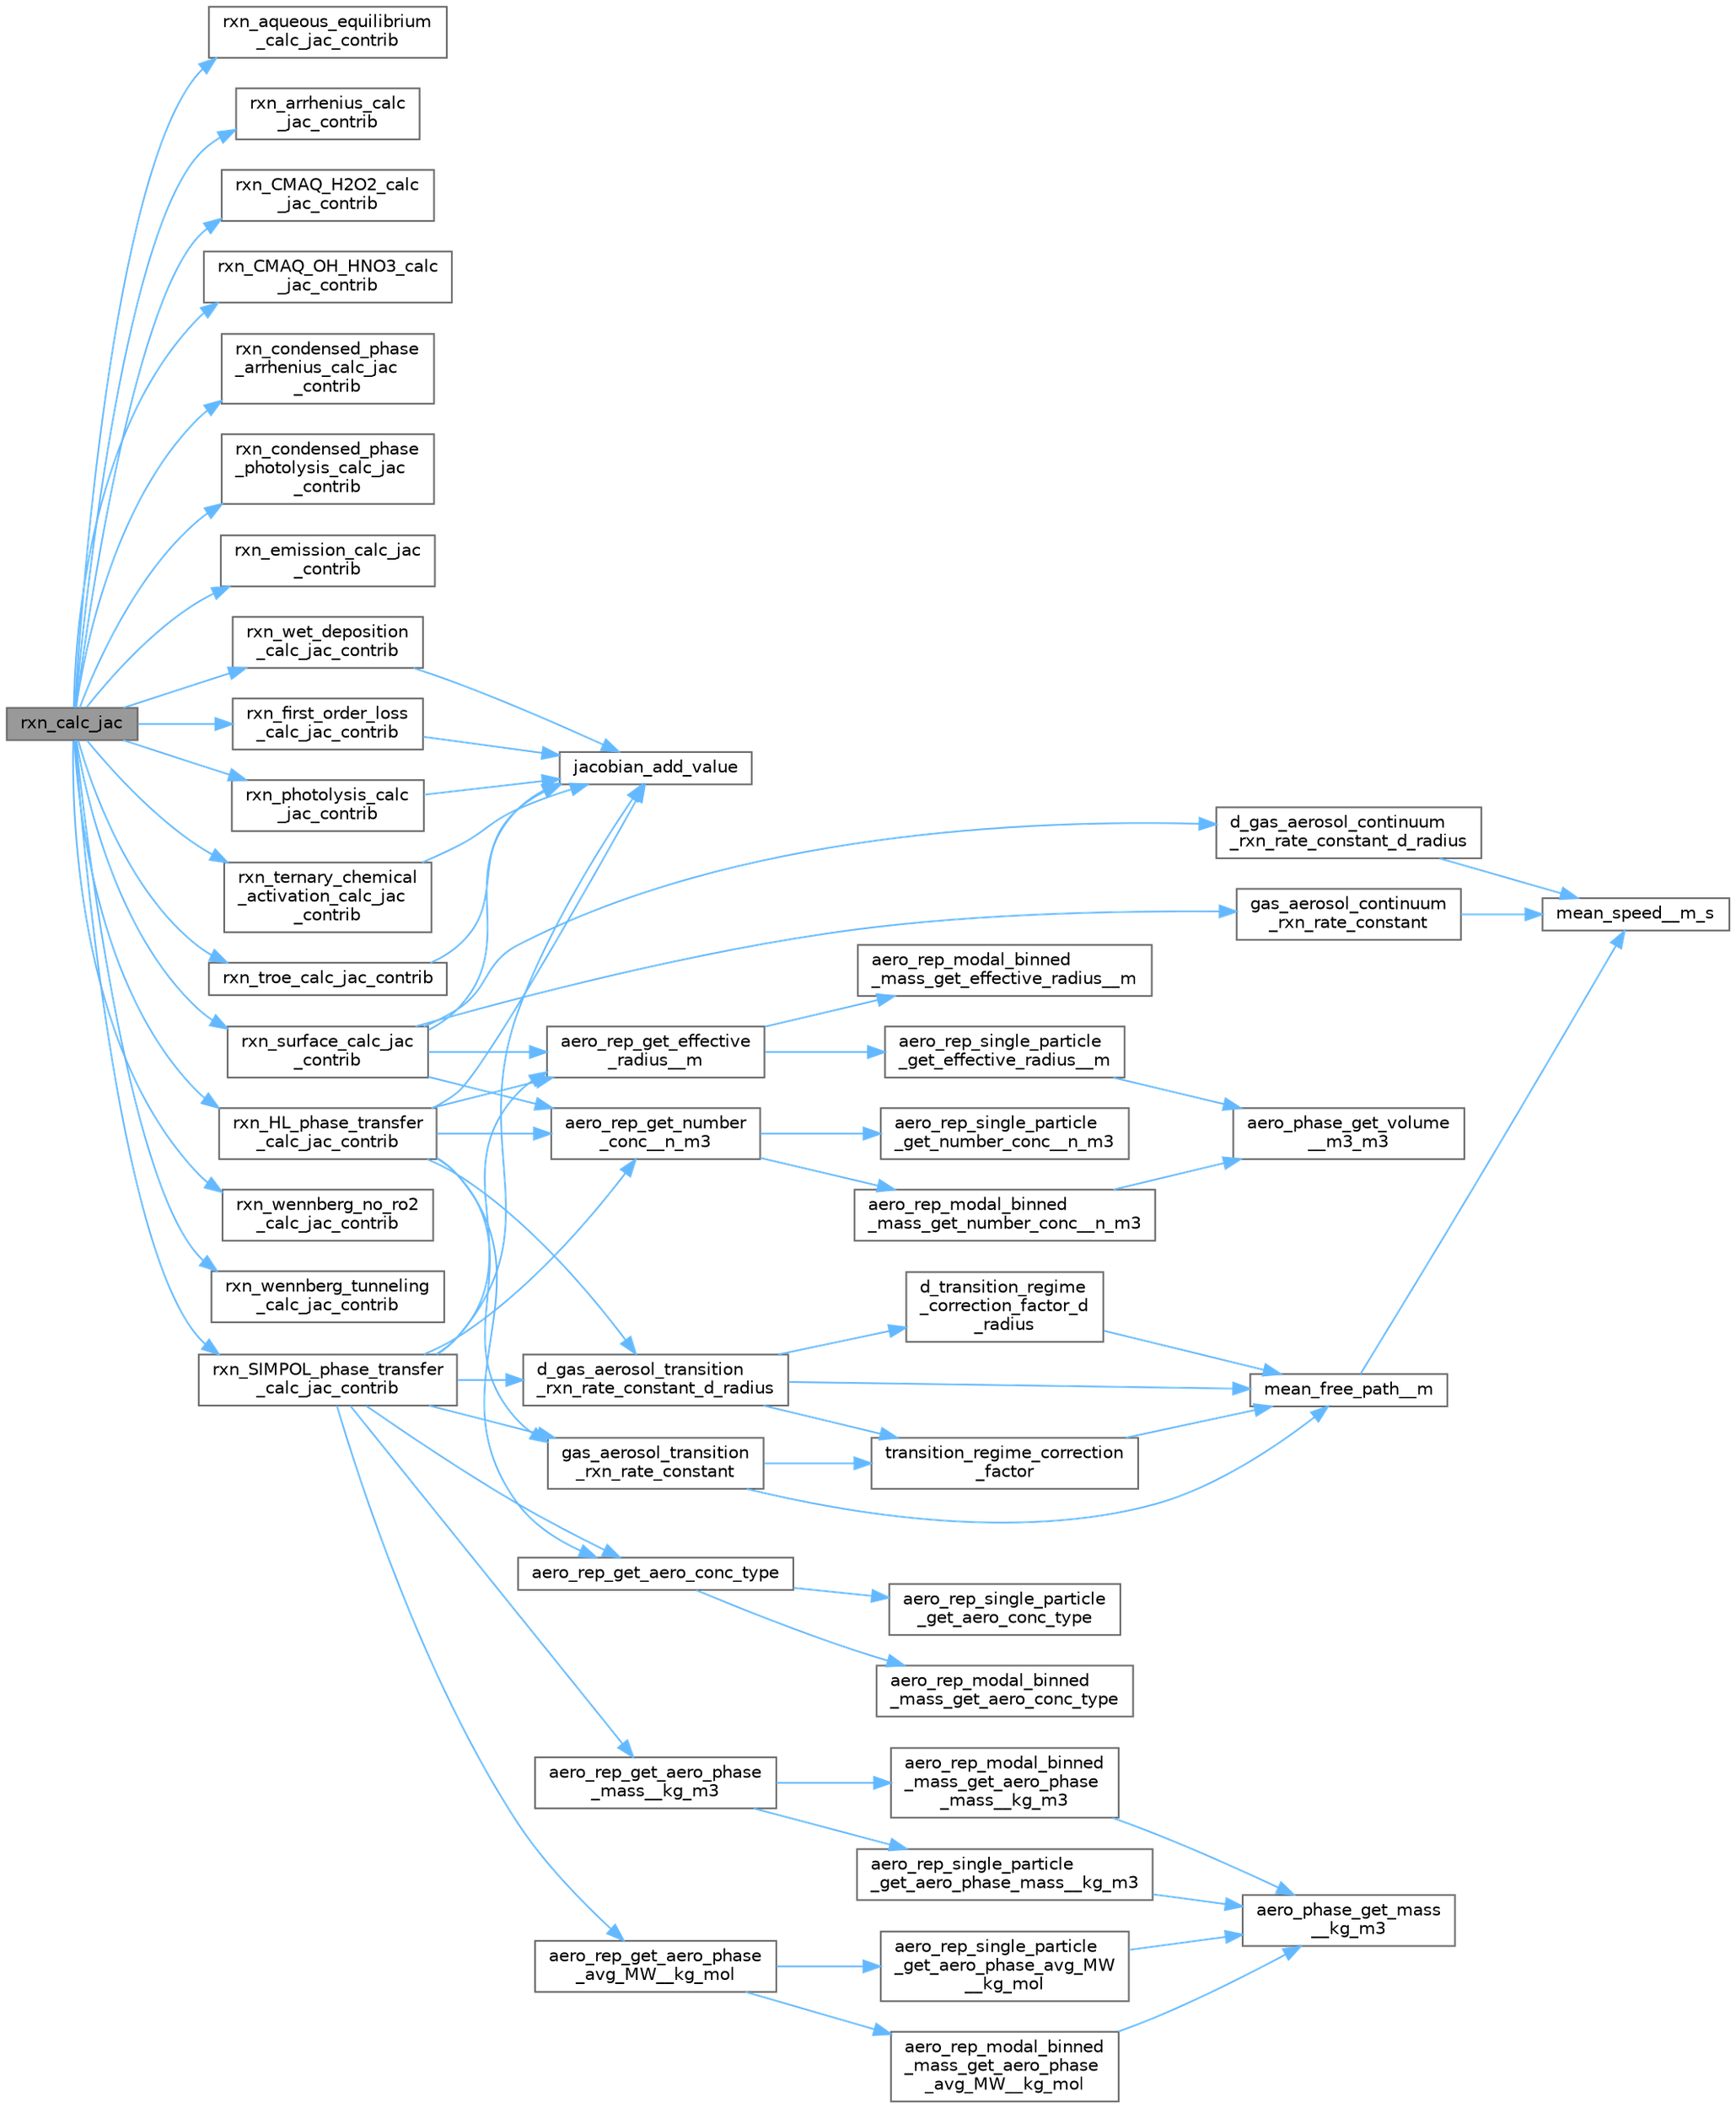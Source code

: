 digraph "rxn_calc_jac"
{
 // LATEX_PDF_SIZE
  bgcolor="transparent";
  edge [fontname=Helvetica,fontsize=10,labelfontname=Helvetica,labelfontsize=10];
  node [fontname=Helvetica,fontsize=10,shape=box,height=0.2,width=0.4];
  rankdir="LR";
  Node1 [label="rxn_calc_jac",height=0.2,width=0.4,color="gray40", fillcolor="grey60", style="filled", fontcolor="black",tooltip="Calculate the Jacobian."];
  Node1 -> Node2 [color="steelblue1",style="solid"];
  Node2 [label="rxn_aqueous_equilibrium\l_calc_jac_contrib",height=0.2,width=0.4,color="grey40", fillcolor="white", style="filled",URL="$rxns_8h.html#a3a1c1ef70d2f51a82338eab340b90d15",tooltip=" "];
  Node1 -> Node3 [color="steelblue1",style="solid"];
  Node3 [label="rxn_arrhenius_calc\l_jac_contrib",height=0.2,width=0.4,color="grey40", fillcolor="white", style="filled",URL="$rxns_8h.html#a6625604c5e4db9e3ee2840ec5c7ac958",tooltip=" "];
  Node1 -> Node4 [color="steelblue1",style="solid"];
  Node4 [label="rxn_CMAQ_H2O2_calc\l_jac_contrib",height=0.2,width=0.4,color="grey40", fillcolor="white", style="filled",URL="$rxns_8h.html#a3bb761f27db80079d009bfc5a6360549",tooltip=" "];
  Node1 -> Node5 [color="steelblue1",style="solid"];
  Node5 [label="rxn_CMAQ_OH_HNO3_calc\l_jac_contrib",height=0.2,width=0.4,color="grey40", fillcolor="white", style="filled",URL="$rxns_8h.html#ac8fab368dc4dda8e35c017a3647baa80",tooltip=" "];
  Node1 -> Node6 [color="steelblue1",style="solid"];
  Node6 [label="rxn_condensed_phase\l_arrhenius_calc_jac\l_contrib",height=0.2,width=0.4,color="grey40", fillcolor="white", style="filled",URL="$rxns_8h.html#a213c32e23ab79e40722d07eb9d3a43d0",tooltip=" "];
  Node1 -> Node7 [color="steelblue1",style="solid"];
  Node7 [label="rxn_condensed_phase\l_photolysis_calc_jac\l_contrib",height=0.2,width=0.4,color="grey40", fillcolor="white", style="filled",URL="$rxns_8h.html#aac51fc4f01975aa347cead0eb5dc1db3",tooltip=" "];
  Node1 -> Node8 [color="steelblue1",style="solid"];
  Node8 [label="rxn_emission_calc_jac\l_contrib",height=0.2,width=0.4,color="grey40", fillcolor="white", style="filled",URL="$rxn__emission_8c.html#ab50d43d95dad6b99d9d3fa5c8c887884",tooltip="Calculate contributions to the Jacobian from this reaction."];
  Node1 -> Node9 [color="steelblue1",style="solid"];
  Node9 [label="rxn_first_order_loss\l_calc_jac_contrib",height=0.2,width=0.4,color="grey40", fillcolor="white", style="filled",URL="$rxn__first__order__loss_8c.html#a07413cad7e1d96989ea035941a53e915",tooltip="Calculate contributions to the Jacobian from this reaction."];
  Node9 -> Node10 [color="steelblue1",style="solid"];
  Node10 [label="jacobian_add_value",height=0.2,width=0.4,color="grey40", fillcolor="white", style="filled",URL="$_jacobian_8c.html#a844d8b2784c48a794ada38d053b1d1b3",tooltip="Add a contribution to the Jacobian."];
  Node1 -> Node11 [color="steelblue1",style="solid"];
  Node11 [label="rxn_HL_phase_transfer\l_calc_jac_contrib",height=0.2,width=0.4,color="grey40", fillcolor="white", style="filled",URL="$rxn___h_l__phase__transfer_8c.html#a4e04c50da5215b9886991e6f0c98cccc",tooltip="Calculate contributions to the Jacobian from this reaction."];
  Node11 -> Node12 [color="steelblue1",style="solid"];
  Node12 [label="aero_rep_get_aero_conc_type",height=0.2,width=0.4,color="grey40", fillcolor="white", style="filled",URL="$aero__rep__solver_8c.html#a00aee7bec2d9284a74c0eb26d346dc81",tooltip="Check whether aerosol concentrations are per-particle or total for each phase."];
  Node12 -> Node13 [color="steelblue1",style="solid"];
  Node13 [label="aero_rep_modal_binned\l_mass_get_aero_conc_type",height=0.2,width=0.4,color="grey40", fillcolor="white", style="filled",URL="$aero__rep__modal__binned__mass_8c.html#a5806fae1fe7d70369bfb7a0d9c54d12f",tooltip="Get the type of aerosol concentration used."];
  Node12 -> Node14 [color="steelblue1",style="solid"];
  Node14 [label="aero_rep_single_particle\l_get_aero_conc_type",height=0.2,width=0.4,color="grey40", fillcolor="white", style="filled",URL="$aero__rep__single__particle_8c.html#a59114de73dd305d5825a8547155b8946",tooltip="Get the type of aerosol concentration used."];
  Node11 -> Node15 [color="steelblue1",style="solid"];
  Node15 [label="aero_rep_get_effective\l_radius__m",height=0.2,width=0.4,color="grey40", fillcolor="white", style="filled",URL="$aero__rep__solver_8c.html#aab8fc9de2c9bfe5d012e80322a5b653b",tooltip="Get the effective particle radius,  (m)"];
  Node15 -> Node16 [color="steelblue1",style="solid"];
  Node16 [label="aero_rep_modal_binned\l_mass_get_effective_radius__m",height=0.2,width=0.4,color="grey40", fillcolor="white", style="filled",URL="$aero__rep__modal__binned__mass_8c.html#a8d5bf734337581d90c2280ab858ccf96",tooltip="Get the effective particle radius  (m)"];
  Node15 -> Node17 [color="steelblue1",style="solid"];
  Node17 [label="aero_rep_single_particle\l_get_effective_radius__m",height=0.2,width=0.4,color="grey40", fillcolor="white", style="filled",URL="$aero__rep__single__particle_8c.html#a48b11d345d89071d34e67b5063b1b891",tooltip="Get the effective particle radius  (m)"];
  Node17 -> Node18 [color="steelblue1",style="solid"];
  Node18 [label="aero_phase_get_volume\l__m3_m3",height=0.2,width=0.4,color="grey40", fillcolor="white", style="filled",URL="$aero__phase__solver_8c.html#a6e493e863924f29d6bd06598fa657f08",tooltip="Get the volume of an aerosol phase."];
  Node11 -> Node19 [color="steelblue1",style="solid"];
  Node19 [label="aero_rep_get_number\l_conc__n_m3",height=0.2,width=0.4,color="grey40", fillcolor="white", style="filled",URL="$aero__rep__solver_8c.html#aa56870eb4fe20532461b1634d7688210",tooltip="Get the particle number concentration  ( )"];
  Node19 -> Node20 [color="steelblue1",style="solid"];
  Node20 [label="aero_rep_modal_binned\l_mass_get_number_conc__n_m3",height=0.2,width=0.4,color="grey40", fillcolor="white", style="filled",URL="$aero__rep__modal__binned__mass_8c.html#a2e585253c19aa48dec8c55b963999e9d",tooltip="Get the particle number concentration  ( )"];
  Node20 -> Node18 [color="steelblue1",style="solid"];
  Node19 -> Node21 [color="steelblue1",style="solid"];
  Node21 [label="aero_rep_single_particle\l_get_number_conc__n_m3",height=0.2,width=0.4,color="grey40", fillcolor="white", style="filled",URL="$aero__rep__single__particle_8c.html#afa7d35b774d0ab4d7cad7fb30d75e897",tooltip="Get the particle number concentration  ( )"];
  Node11 -> Node22 [color="steelblue1",style="solid"];
  Node22 [label="d_gas_aerosol_transition\l_rxn_rate_constant_d_radius",height=0.2,width=0.4,color="grey40", fillcolor="white", style="filled",URL="$util_8h.html#a6960902fe575d06ebd32350a076ba968",tooltip=" "];
  Node22 -> Node23 [color="steelblue1",style="solid"];
  Node23 [label="d_transition_regime\l_correction_factor_d\l_radius",height=0.2,width=0.4,color="grey40", fillcolor="white", style="filled",URL="$util_8h.html#af0918da54a73bf30e7079908caea2efd",tooltip=" "];
  Node23 -> Node24 [color="steelblue1",style="solid"];
  Node24 [label="mean_free_path__m",height=0.2,width=0.4,color="grey40", fillcolor="white", style="filled",URL="$util_8h.html#ae1c969544a10c17746622cf73186835c",tooltip=" "];
  Node24 -> Node25 [color="steelblue1",style="solid"];
  Node25 [label="mean_speed__m_s",height=0.2,width=0.4,color="grey40", fillcolor="white", style="filled",URL="$util_8h.html#a77fbb355dc943308c5632fe698e81363",tooltip=" "];
  Node22 -> Node24 [color="steelblue1",style="solid"];
  Node22 -> Node26 [color="steelblue1",style="solid"];
  Node26 [label="transition_regime_correction\l_factor",height=0.2,width=0.4,color="grey40", fillcolor="white", style="filled",URL="$util_8h.html#a0ade6cf865e738fbd0629ca08500679d",tooltip=" "];
  Node26 -> Node24 [color="steelblue1",style="solid"];
  Node11 -> Node27 [color="steelblue1",style="solid"];
  Node27 [label="gas_aerosol_transition\l_rxn_rate_constant",height=0.2,width=0.4,color="grey40", fillcolor="white", style="filled",URL="$util_8h.html#adfe7ce1a7c219664c7a382f24068b1a1",tooltip=" "];
  Node27 -> Node24 [color="steelblue1",style="solid"];
  Node27 -> Node26 [color="steelblue1",style="solid"];
  Node11 -> Node10 [color="steelblue1",style="solid"];
  Node1 -> Node28 [color="steelblue1",style="solid"];
  Node28 [label="rxn_photolysis_calc\l_jac_contrib",height=0.2,width=0.4,color="grey40", fillcolor="white", style="filled",URL="$rxn__photolysis_8c.html#a12201d188bd114013b835e74912fdf53",tooltip="Calculate contributions to the Jacobian from this reaction."];
  Node28 -> Node10 [color="steelblue1",style="solid"];
  Node1 -> Node29 [color="steelblue1",style="solid"];
  Node29 [label="rxn_SIMPOL_phase_transfer\l_calc_jac_contrib",height=0.2,width=0.4,color="grey40", fillcolor="white", style="filled",URL="$rxn___s_i_m_p_o_l__phase__transfer_8c.html#a2c6b4163ab0a9e65eec7dd8286d67885",tooltip="Calculate contributions to the Jacobian from this reaction."];
  Node29 -> Node12 [color="steelblue1",style="solid"];
  Node29 -> Node30 [color="steelblue1",style="solid"];
  Node30 [label="aero_rep_get_aero_phase\l_avg_MW__kg_mol",height=0.2,width=0.4,color="grey40", fillcolor="white", style="filled",URL="$aero__rep__solver_8c.html#a513044e29b338d17d02b5bc472a8046f",tooltip="Get the average molecular weight of an aerosol phase in this representation  ( )"];
  Node30 -> Node31 [color="steelblue1",style="solid"];
  Node31 [label="aero_rep_modal_binned\l_mass_get_aero_phase\l_avg_MW__kg_mol",height=0.2,width=0.4,color="grey40", fillcolor="white", style="filled",URL="$aero__rep__modal__binned__mass_8c.html#a2c1fd8badaa6ebffd2b45ab5314c1279",tooltip="Get the average molecular weight in an aerosol phase  ( )"];
  Node31 -> Node32 [color="steelblue1",style="solid"];
  Node32 [label="aero_phase_get_mass\l__kg_m3",height=0.2,width=0.4,color="grey40", fillcolor="white", style="filled",URL="$aero__phase__solver_8c.html#a965e0b9fc79db694be201edd05377dd1",tooltip="Get the mass and average MW in an aerosol phase."];
  Node30 -> Node33 [color="steelblue1",style="solid"];
  Node33 [label="aero_rep_single_particle\l_get_aero_phase_avg_MW\l__kg_mol",height=0.2,width=0.4,color="grey40", fillcolor="white", style="filled",URL="$aero__rep__single__particle_8c.html#a203b6931fd5a504b7cc1750eb582b60c",tooltip="Get the average molecular weight in an aerosol phase  ( )"];
  Node33 -> Node32 [color="steelblue1",style="solid"];
  Node29 -> Node34 [color="steelblue1",style="solid"];
  Node34 [label="aero_rep_get_aero_phase\l_mass__kg_m3",height=0.2,width=0.4,color="grey40", fillcolor="white", style="filled",URL="$aero__rep__solver_8c.html#a0d5fc5c14f5fc182d80811b27c644e86",tooltip="Get the total mass of an aerosol phase in this representation  ( )"];
  Node34 -> Node35 [color="steelblue1",style="solid"];
  Node35 [label="aero_rep_modal_binned\l_mass_get_aero_phase\l_mass__kg_m3",height=0.2,width=0.4,color="grey40", fillcolor="white", style="filled",URL="$aero__rep__modal__binned__mass_8c.html#aa84e95ce69656ab640edfdb32cc71d4c",tooltip="Get the total mass in an aerosol phase  ( )"];
  Node35 -> Node32 [color="steelblue1",style="solid"];
  Node34 -> Node36 [color="steelblue1",style="solid"];
  Node36 [label="aero_rep_single_particle\l_get_aero_phase_mass__kg_m3",height=0.2,width=0.4,color="grey40", fillcolor="white", style="filled",URL="$aero__rep__single__particle_8c.html#ad49c89b34b57e5b644d6506ead9dea34",tooltip="Get the total mass in an aerosol phase  ( )"];
  Node36 -> Node32 [color="steelblue1",style="solid"];
  Node29 -> Node15 [color="steelblue1",style="solid"];
  Node29 -> Node19 [color="steelblue1",style="solid"];
  Node29 -> Node22 [color="steelblue1",style="solid"];
  Node29 -> Node27 [color="steelblue1",style="solid"];
  Node29 -> Node10 [color="steelblue1",style="solid"];
  Node1 -> Node37 [color="steelblue1",style="solid"];
  Node37 [label="rxn_surface_calc_jac\l_contrib",height=0.2,width=0.4,color="grey40", fillcolor="white", style="filled",URL="$rxn__surface_8c.html#a8de73dc2a00c1bc5b91747cbb50086ad",tooltip="Calculate contributions to the Jacobian from this reaction."];
  Node37 -> Node15 [color="steelblue1",style="solid"];
  Node37 -> Node19 [color="steelblue1",style="solid"];
  Node37 -> Node38 [color="steelblue1",style="solid"];
  Node38 [label="d_gas_aerosol_continuum\l_rxn_rate_constant_d_radius",height=0.2,width=0.4,color="grey40", fillcolor="white", style="filled",URL="$util_8h.html#aa2190a3abb8648804ae74bb1c2d09b36",tooltip=" "];
  Node38 -> Node25 [color="steelblue1",style="solid"];
  Node37 -> Node39 [color="steelblue1",style="solid"];
  Node39 [label="gas_aerosol_continuum\l_rxn_rate_constant",height=0.2,width=0.4,color="grey40", fillcolor="white", style="filled",URL="$util_8h.html#afde219af97ef99e021d59c7ca18b9277",tooltip=" "];
  Node39 -> Node25 [color="steelblue1",style="solid"];
  Node37 -> Node10 [color="steelblue1",style="solid"];
  Node1 -> Node40 [color="steelblue1",style="solid"];
  Node40 [label="rxn_ternary_chemical\l_activation_calc_jac\l_contrib",height=0.2,width=0.4,color="grey40", fillcolor="white", style="filled",URL="$rxn__ternary__chemical__activation_8c.html#a0e03361890588fa6e5b8d43b5f63d208",tooltip="Calculate contributions to the Jacobian from this reaction."];
  Node40 -> Node10 [color="steelblue1",style="solid"];
  Node1 -> Node41 [color="steelblue1",style="solid"];
  Node41 [label="rxn_troe_calc_jac_contrib",height=0.2,width=0.4,color="grey40", fillcolor="white", style="filled",URL="$rxn__troe_8c.html#a4f34c34a0b24bbbb11a127246e3fd35e",tooltip="Calculate contributions to the Jacobian from this reaction."];
  Node41 -> Node10 [color="steelblue1",style="solid"];
  Node1 -> Node42 [color="steelblue1",style="solid"];
  Node42 [label="rxn_wennberg_no_ro2\l_calc_jac_contrib",height=0.2,width=0.4,color="grey40", fillcolor="white", style="filled",URL="$rxns_8h.html#ae08ec58e30aea84e496cc2d253b34802",tooltip=" "];
  Node1 -> Node43 [color="steelblue1",style="solid"];
  Node43 [label="rxn_wennberg_tunneling\l_calc_jac_contrib",height=0.2,width=0.4,color="grey40", fillcolor="white", style="filled",URL="$rxns_8h.html#ac1f9c72aea45cd152bdcc765fd486868",tooltip=" "];
  Node1 -> Node44 [color="steelblue1",style="solid"];
  Node44 [label="rxn_wet_deposition\l_calc_jac_contrib",height=0.2,width=0.4,color="grey40", fillcolor="white", style="filled",URL="$rxn__wet__deposition_8c.html#ad84c0373895c3b2bfad55408c9066f16",tooltip="Calculate contributions to the Jacobian from this reaction."];
  Node44 -> Node10 [color="steelblue1",style="solid"];
}
